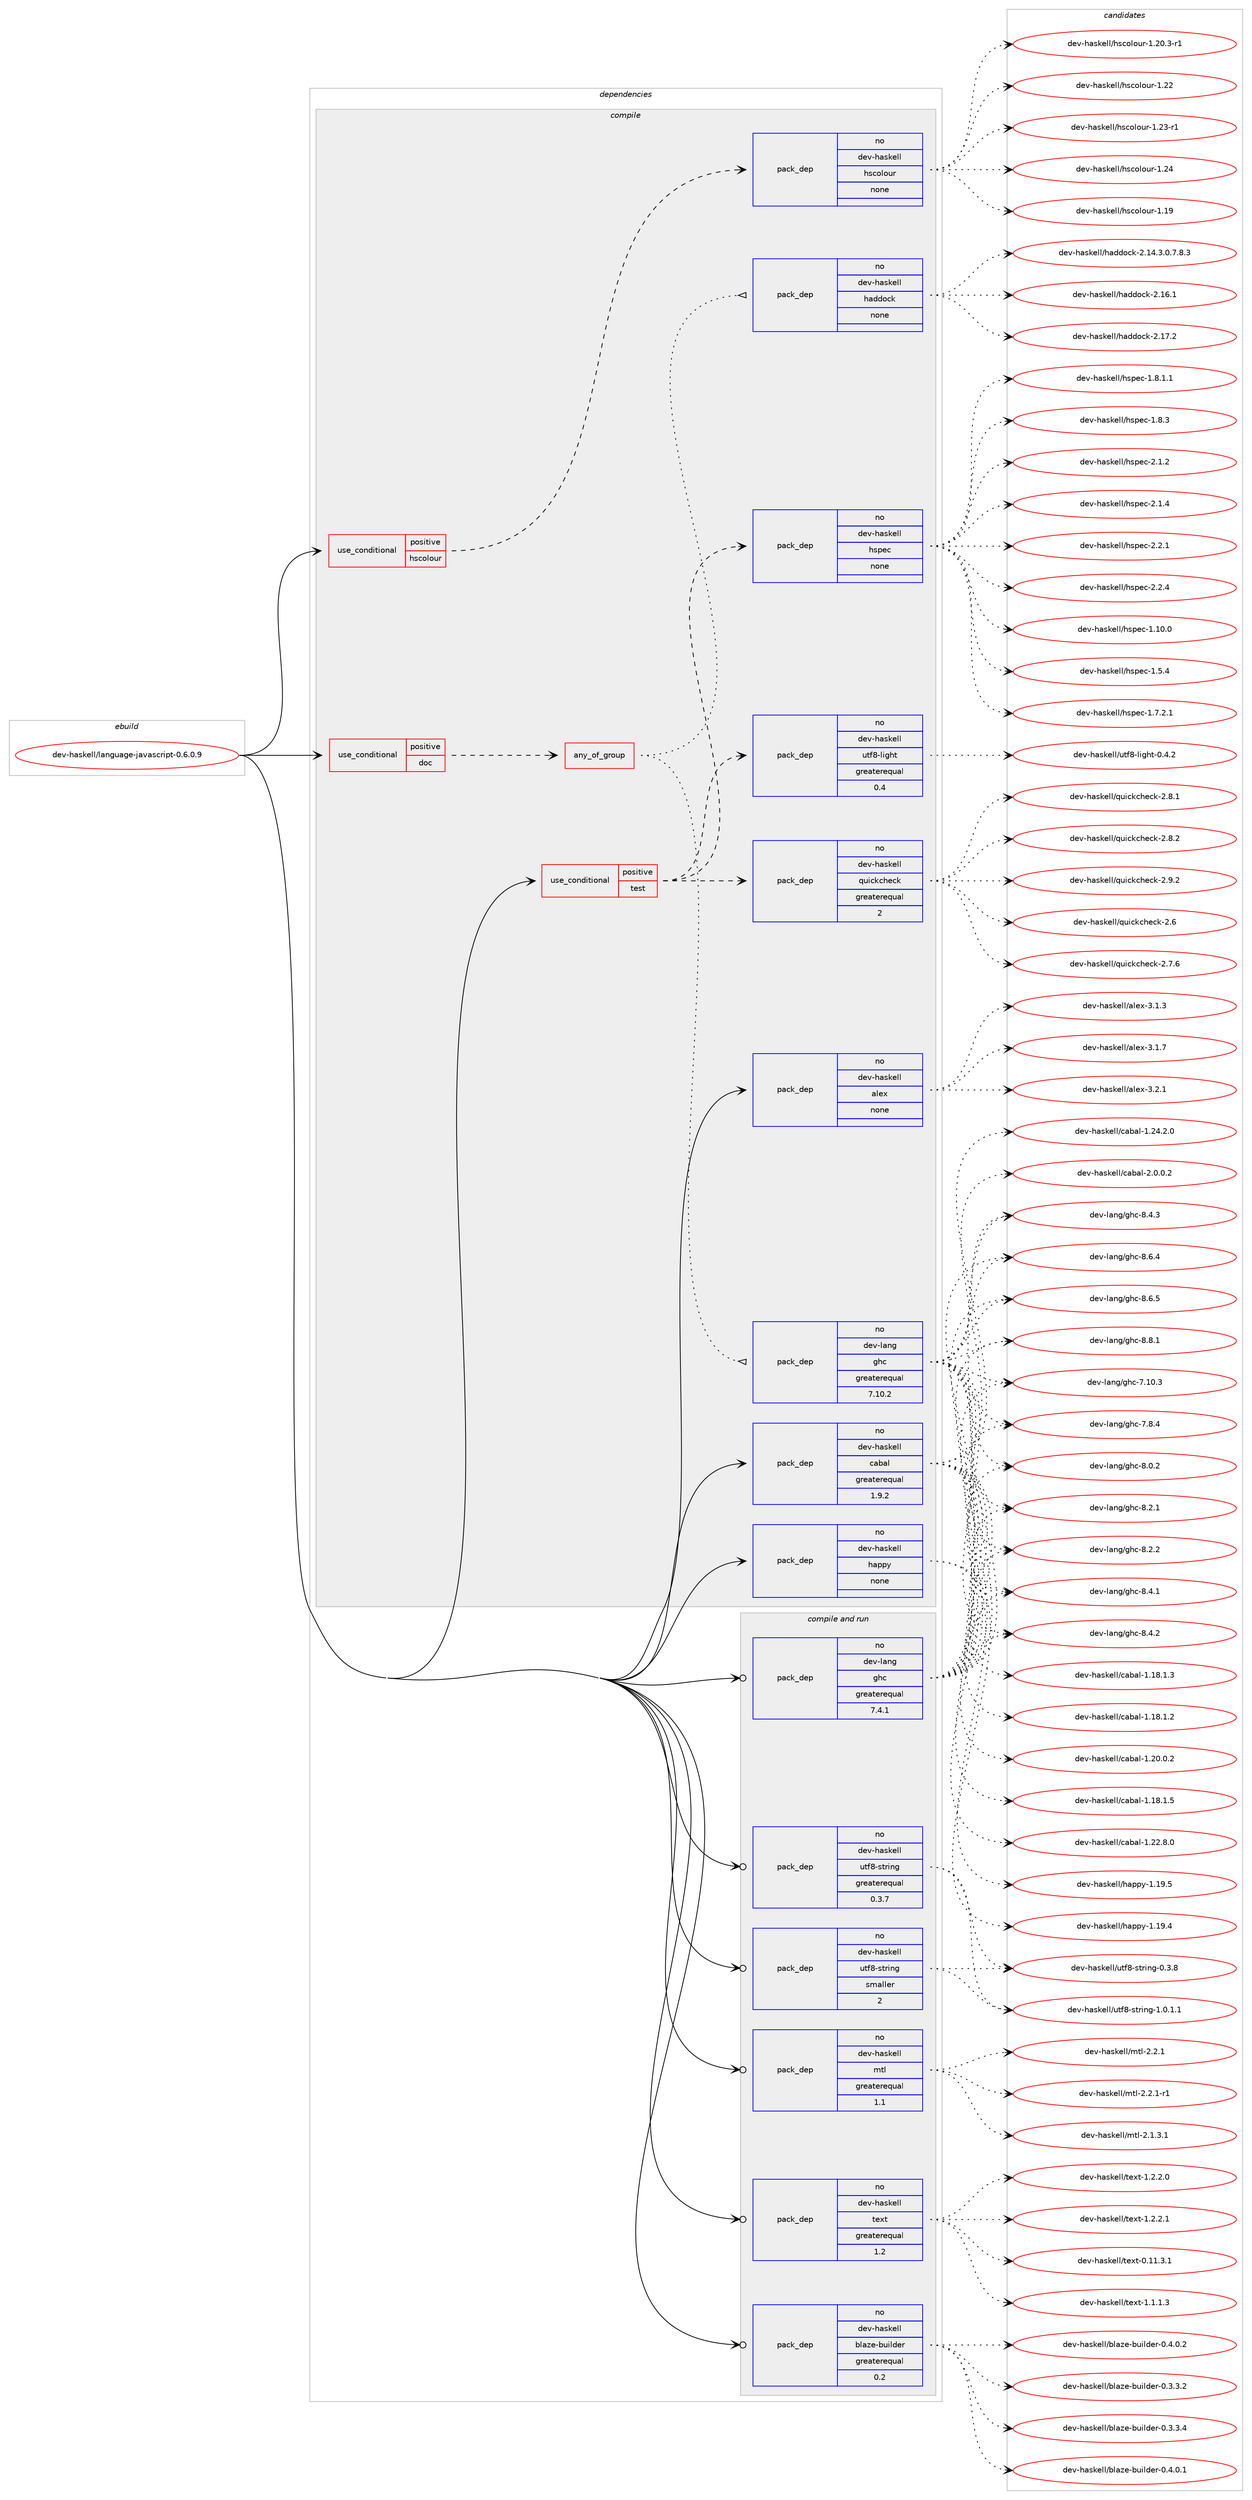 digraph prolog {

# *************
# Graph options
# *************

newrank=true;
concentrate=true;
compound=true;
graph [rankdir=LR,fontname=Helvetica,fontsize=10,ranksep=1.5];#, ranksep=2.5, nodesep=0.2];
edge  [arrowhead=vee];
node  [fontname=Helvetica,fontsize=10];

# **********
# The ebuild
# **********

subgraph cluster_leftcol {
color=gray;
rank=same;
label=<<i>ebuild</i>>;
id [label="dev-haskell/language-javascript-0.6.0.9", color=red, width=4, href="../dev-haskell/language-javascript-0.6.0.9.svg"];
}

# ****************
# The dependencies
# ****************

subgraph cluster_midcol {
color=gray;
label=<<i>dependencies</i>>;
subgraph cluster_compile {
fillcolor="#eeeeee";
style=filled;
label=<<i>compile</i>>;
subgraph cond126491 {
dependency537507 [label=<<TABLE BORDER="0" CELLBORDER="1" CELLSPACING="0" CELLPADDING="4"><TR><TD ROWSPAN="3" CELLPADDING="10">use_conditional</TD></TR><TR><TD>positive</TD></TR><TR><TD>doc</TD></TR></TABLE>>, shape=none, color=red];
subgraph any10119 {
dependency537508 [label=<<TABLE BORDER="0" CELLBORDER="1" CELLSPACING="0" CELLPADDING="4"><TR><TD CELLPADDING="10">any_of_group</TD></TR></TABLE>>, shape=none, color=red];subgraph pack400540 {
dependency537509 [label=<<TABLE BORDER="0" CELLBORDER="1" CELLSPACING="0" CELLPADDING="4" WIDTH="220"><TR><TD ROWSPAN="6" CELLPADDING="30">pack_dep</TD></TR><TR><TD WIDTH="110">no</TD></TR><TR><TD>dev-haskell</TD></TR><TR><TD>haddock</TD></TR><TR><TD>none</TD></TR><TR><TD></TD></TR></TABLE>>, shape=none, color=blue];
}
dependency537508:e -> dependency537509:w [weight=20,style="dotted",arrowhead="oinv"];
subgraph pack400541 {
dependency537510 [label=<<TABLE BORDER="0" CELLBORDER="1" CELLSPACING="0" CELLPADDING="4" WIDTH="220"><TR><TD ROWSPAN="6" CELLPADDING="30">pack_dep</TD></TR><TR><TD WIDTH="110">no</TD></TR><TR><TD>dev-lang</TD></TR><TR><TD>ghc</TD></TR><TR><TD>greaterequal</TD></TR><TR><TD>7.10.2</TD></TR></TABLE>>, shape=none, color=blue];
}
dependency537508:e -> dependency537510:w [weight=20,style="dotted",arrowhead="oinv"];
}
dependency537507:e -> dependency537508:w [weight=20,style="dashed",arrowhead="vee"];
}
id:e -> dependency537507:w [weight=20,style="solid",arrowhead="vee"];
subgraph cond126492 {
dependency537511 [label=<<TABLE BORDER="0" CELLBORDER="1" CELLSPACING="0" CELLPADDING="4"><TR><TD ROWSPAN="3" CELLPADDING="10">use_conditional</TD></TR><TR><TD>positive</TD></TR><TR><TD>hscolour</TD></TR></TABLE>>, shape=none, color=red];
subgraph pack400542 {
dependency537512 [label=<<TABLE BORDER="0" CELLBORDER="1" CELLSPACING="0" CELLPADDING="4" WIDTH="220"><TR><TD ROWSPAN="6" CELLPADDING="30">pack_dep</TD></TR><TR><TD WIDTH="110">no</TD></TR><TR><TD>dev-haskell</TD></TR><TR><TD>hscolour</TD></TR><TR><TD>none</TD></TR><TR><TD></TD></TR></TABLE>>, shape=none, color=blue];
}
dependency537511:e -> dependency537512:w [weight=20,style="dashed",arrowhead="vee"];
}
id:e -> dependency537511:w [weight=20,style="solid",arrowhead="vee"];
subgraph cond126493 {
dependency537513 [label=<<TABLE BORDER="0" CELLBORDER="1" CELLSPACING="0" CELLPADDING="4"><TR><TD ROWSPAN="3" CELLPADDING="10">use_conditional</TD></TR><TR><TD>positive</TD></TR><TR><TD>test</TD></TR></TABLE>>, shape=none, color=red];
subgraph pack400543 {
dependency537514 [label=<<TABLE BORDER="0" CELLBORDER="1" CELLSPACING="0" CELLPADDING="4" WIDTH="220"><TR><TD ROWSPAN="6" CELLPADDING="30">pack_dep</TD></TR><TR><TD WIDTH="110">no</TD></TR><TR><TD>dev-haskell</TD></TR><TR><TD>hspec</TD></TR><TR><TD>none</TD></TR><TR><TD></TD></TR></TABLE>>, shape=none, color=blue];
}
dependency537513:e -> dependency537514:w [weight=20,style="dashed",arrowhead="vee"];
subgraph pack400544 {
dependency537515 [label=<<TABLE BORDER="0" CELLBORDER="1" CELLSPACING="0" CELLPADDING="4" WIDTH="220"><TR><TD ROWSPAN="6" CELLPADDING="30">pack_dep</TD></TR><TR><TD WIDTH="110">no</TD></TR><TR><TD>dev-haskell</TD></TR><TR><TD>quickcheck</TD></TR><TR><TD>greaterequal</TD></TR><TR><TD>2</TD></TR></TABLE>>, shape=none, color=blue];
}
dependency537513:e -> dependency537515:w [weight=20,style="dashed",arrowhead="vee"];
subgraph pack400545 {
dependency537516 [label=<<TABLE BORDER="0" CELLBORDER="1" CELLSPACING="0" CELLPADDING="4" WIDTH="220"><TR><TD ROWSPAN="6" CELLPADDING="30">pack_dep</TD></TR><TR><TD WIDTH="110">no</TD></TR><TR><TD>dev-haskell</TD></TR><TR><TD>utf8-light</TD></TR><TR><TD>greaterequal</TD></TR><TR><TD>0.4</TD></TR></TABLE>>, shape=none, color=blue];
}
dependency537513:e -> dependency537516:w [weight=20,style="dashed",arrowhead="vee"];
}
id:e -> dependency537513:w [weight=20,style="solid",arrowhead="vee"];
subgraph pack400546 {
dependency537517 [label=<<TABLE BORDER="0" CELLBORDER="1" CELLSPACING="0" CELLPADDING="4" WIDTH="220"><TR><TD ROWSPAN="6" CELLPADDING="30">pack_dep</TD></TR><TR><TD WIDTH="110">no</TD></TR><TR><TD>dev-haskell</TD></TR><TR><TD>alex</TD></TR><TR><TD>none</TD></TR><TR><TD></TD></TR></TABLE>>, shape=none, color=blue];
}
id:e -> dependency537517:w [weight=20,style="solid",arrowhead="vee"];
subgraph pack400547 {
dependency537518 [label=<<TABLE BORDER="0" CELLBORDER="1" CELLSPACING="0" CELLPADDING="4" WIDTH="220"><TR><TD ROWSPAN="6" CELLPADDING="30">pack_dep</TD></TR><TR><TD WIDTH="110">no</TD></TR><TR><TD>dev-haskell</TD></TR><TR><TD>cabal</TD></TR><TR><TD>greaterequal</TD></TR><TR><TD>1.9.2</TD></TR></TABLE>>, shape=none, color=blue];
}
id:e -> dependency537518:w [weight=20,style="solid",arrowhead="vee"];
subgraph pack400548 {
dependency537519 [label=<<TABLE BORDER="0" CELLBORDER="1" CELLSPACING="0" CELLPADDING="4" WIDTH="220"><TR><TD ROWSPAN="6" CELLPADDING="30">pack_dep</TD></TR><TR><TD WIDTH="110">no</TD></TR><TR><TD>dev-haskell</TD></TR><TR><TD>happy</TD></TR><TR><TD>none</TD></TR><TR><TD></TD></TR></TABLE>>, shape=none, color=blue];
}
id:e -> dependency537519:w [weight=20,style="solid",arrowhead="vee"];
}
subgraph cluster_compileandrun {
fillcolor="#eeeeee";
style=filled;
label=<<i>compile and run</i>>;
subgraph pack400549 {
dependency537520 [label=<<TABLE BORDER="0" CELLBORDER="1" CELLSPACING="0" CELLPADDING="4" WIDTH="220"><TR><TD ROWSPAN="6" CELLPADDING="30">pack_dep</TD></TR><TR><TD WIDTH="110">no</TD></TR><TR><TD>dev-haskell</TD></TR><TR><TD>blaze-builder</TD></TR><TR><TD>greaterequal</TD></TR><TR><TD>0.2</TD></TR></TABLE>>, shape=none, color=blue];
}
id:e -> dependency537520:w [weight=20,style="solid",arrowhead="odotvee"];
subgraph pack400550 {
dependency537521 [label=<<TABLE BORDER="0" CELLBORDER="1" CELLSPACING="0" CELLPADDING="4" WIDTH="220"><TR><TD ROWSPAN="6" CELLPADDING="30">pack_dep</TD></TR><TR><TD WIDTH="110">no</TD></TR><TR><TD>dev-haskell</TD></TR><TR><TD>mtl</TD></TR><TR><TD>greaterequal</TD></TR><TR><TD>1.1</TD></TR></TABLE>>, shape=none, color=blue];
}
id:e -> dependency537521:w [weight=20,style="solid",arrowhead="odotvee"];
subgraph pack400551 {
dependency537522 [label=<<TABLE BORDER="0" CELLBORDER="1" CELLSPACING="0" CELLPADDING="4" WIDTH="220"><TR><TD ROWSPAN="6" CELLPADDING="30">pack_dep</TD></TR><TR><TD WIDTH="110">no</TD></TR><TR><TD>dev-haskell</TD></TR><TR><TD>text</TD></TR><TR><TD>greaterequal</TD></TR><TR><TD>1.2</TD></TR></TABLE>>, shape=none, color=blue];
}
id:e -> dependency537522:w [weight=20,style="solid",arrowhead="odotvee"];
subgraph pack400552 {
dependency537523 [label=<<TABLE BORDER="0" CELLBORDER="1" CELLSPACING="0" CELLPADDING="4" WIDTH="220"><TR><TD ROWSPAN="6" CELLPADDING="30">pack_dep</TD></TR><TR><TD WIDTH="110">no</TD></TR><TR><TD>dev-haskell</TD></TR><TR><TD>utf8-string</TD></TR><TR><TD>greaterequal</TD></TR><TR><TD>0.3.7</TD></TR></TABLE>>, shape=none, color=blue];
}
id:e -> dependency537523:w [weight=20,style="solid",arrowhead="odotvee"];
subgraph pack400553 {
dependency537524 [label=<<TABLE BORDER="0" CELLBORDER="1" CELLSPACING="0" CELLPADDING="4" WIDTH="220"><TR><TD ROWSPAN="6" CELLPADDING="30">pack_dep</TD></TR><TR><TD WIDTH="110">no</TD></TR><TR><TD>dev-haskell</TD></TR><TR><TD>utf8-string</TD></TR><TR><TD>smaller</TD></TR><TR><TD>2</TD></TR></TABLE>>, shape=none, color=blue];
}
id:e -> dependency537524:w [weight=20,style="solid",arrowhead="odotvee"];
subgraph pack400554 {
dependency537525 [label=<<TABLE BORDER="0" CELLBORDER="1" CELLSPACING="0" CELLPADDING="4" WIDTH="220"><TR><TD ROWSPAN="6" CELLPADDING="30">pack_dep</TD></TR><TR><TD WIDTH="110">no</TD></TR><TR><TD>dev-lang</TD></TR><TR><TD>ghc</TD></TR><TR><TD>greaterequal</TD></TR><TR><TD>7.4.1</TD></TR></TABLE>>, shape=none, color=blue];
}
id:e -> dependency537525:w [weight=20,style="solid",arrowhead="odotvee"];
}
subgraph cluster_run {
fillcolor="#eeeeee";
style=filled;
label=<<i>run</i>>;
}
}

# **************
# The candidates
# **************

subgraph cluster_choices {
rank=same;
color=gray;
label=<<i>candidates</i>>;

subgraph choice400540 {
color=black;
nodesep=1;
choice1001011184510497115107101108108471049710010011199107455046495246514648465546564651 [label="dev-haskell/haddock-2.14.3.0.7.8.3", color=red, width=4,href="../dev-haskell/haddock-2.14.3.0.7.8.3.svg"];
choice100101118451049711510710110810847104971001001119910745504649544649 [label="dev-haskell/haddock-2.16.1", color=red, width=4,href="../dev-haskell/haddock-2.16.1.svg"];
choice100101118451049711510710110810847104971001001119910745504649554650 [label="dev-haskell/haddock-2.17.2", color=red, width=4,href="../dev-haskell/haddock-2.17.2.svg"];
dependency537509:e -> choice1001011184510497115107101108108471049710010011199107455046495246514648465546564651:w [style=dotted,weight="100"];
dependency537509:e -> choice100101118451049711510710110810847104971001001119910745504649544649:w [style=dotted,weight="100"];
dependency537509:e -> choice100101118451049711510710110810847104971001001119910745504649554650:w [style=dotted,weight="100"];
}
subgraph choice400541 {
color=black;
nodesep=1;
choice1001011184510897110103471031049945554649484651 [label="dev-lang/ghc-7.10.3", color=red, width=4,href="../dev-lang/ghc-7.10.3.svg"];
choice10010111845108971101034710310499455546564652 [label="dev-lang/ghc-7.8.4", color=red, width=4,href="../dev-lang/ghc-7.8.4.svg"];
choice10010111845108971101034710310499455646484650 [label="dev-lang/ghc-8.0.2", color=red, width=4,href="../dev-lang/ghc-8.0.2.svg"];
choice10010111845108971101034710310499455646504649 [label="dev-lang/ghc-8.2.1", color=red, width=4,href="../dev-lang/ghc-8.2.1.svg"];
choice10010111845108971101034710310499455646504650 [label="dev-lang/ghc-8.2.2", color=red, width=4,href="../dev-lang/ghc-8.2.2.svg"];
choice10010111845108971101034710310499455646524649 [label="dev-lang/ghc-8.4.1", color=red, width=4,href="../dev-lang/ghc-8.4.1.svg"];
choice10010111845108971101034710310499455646524650 [label="dev-lang/ghc-8.4.2", color=red, width=4,href="../dev-lang/ghc-8.4.2.svg"];
choice10010111845108971101034710310499455646524651 [label="dev-lang/ghc-8.4.3", color=red, width=4,href="../dev-lang/ghc-8.4.3.svg"];
choice10010111845108971101034710310499455646544652 [label="dev-lang/ghc-8.6.4", color=red, width=4,href="../dev-lang/ghc-8.6.4.svg"];
choice10010111845108971101034710310499455646544653 [label="dev-lang/ghc-8.6.5", color=red, width=4,href="../dev-lang/ghc-8.6.5.svg"];
choice10010111845108971101034710310499455646564649 [label="dev-lang/ghc-8.8.1", color=red, width=4,href="../dev-lang/ghc-8.8.1.svg"];
dependency537510:e -> choice1001011184510897110103471031049945554649484651:w [style=dotted,weight="100"];
dependency537510:e -> choice10010111845108971101034710310499455546564652:w [style=dotted,weight="100"];
dependency537510:e -> choice10010111845108971101034710310499455646484650:w [style=dotted,weight="100"];
dependency537510:e -> choice10010111845108971101034710310499455646504649:w [style=dotted,weight="100"];
dependency537510:e -> choice10010111845108971101034710310499455646504650:w [style=dotted,weight="100"];
dependency537510:e -> choice10010111845108971101034710310499455646524649:w [style=dotted,weight="100"];
dependency537510:e -> choice10010111845108971101034710310499455646524650:w [style=dotted,weight="100"];
dependency537510:e -> choice10010111845108971101034710310499455646524651:w [style=dotted,weight="100"];
dependency537510:e -> choice10010111845108971101034710310499455646544652:w [style=dotted,weight="100"];
dependency537510:e -> choice10010111845108971101034710310499455646544653:w [style=dotted,weight="100"];
dependency537510:e -> choice10010111845108971101034710310499455646564649:w [style=dotted,weight="100"];
}
subgraph choice400542 {
color=black;
nodesep=1;
choice100101118451049711510710110810847104115991111081111171144549464957 [label="dev-haskell/hscolour-1.19", color=red, width=4,href="../dev-haskell/hscolour-1.19.svg"];
choice10010111845104971151071011081084710411599111108111117114454946504846514511449 [label="dev-haskell/hscolour-1.20.3-r1", color=red, width=4,href="../dev-haskell/hscolour-1.20.3-r1.svg"];
choice100101118451049711510710110810847104115991111081111171144549465050 [label="dev-haskell/hscolour-1.22", color=red, width=4,href="../dev-haskell/hscolour-1.22.svg"];
choice1001011184510497115107101108108471041159911110811111711445494650514511449 [label="dev-haskell/hscolour-1.23-r1", color=red, width=4,href="../dev-haskell/hscolour-1.23-r1.svg"];
choice100101118451049711510710110810847104115991111081111171144549465052 [label="dev-haskell/hscolour-1.24", color=red, width=4,href="../dev-haskell/hscolour-1.24.svg"];
dependency537512:e -> choice100101118451049711510710110810847104115991111081111171144549464957:w [style=dotted,weight="100"];
dependency537512:e -> choice10010111845104971151071011081084710411599111108111117114454946504846514511449:w [style=dotted,weight="100"];
dependency537512:e -> choice100101118451049711510710110810847104115991111081111171144549465050:w [style=dotted,weight="100"];
dependency537512:e -> choice1001011184510497115107101108108471041159911110811111711445494650514511449:w [style=dotted,weight="100"];
dependency537512:e -> choice100101118451049711510710110810847104115991111081111171144549465052:w [style=dotted,weight="100"];
}
subgraph choice400543 {
color=black;
nodesep=1;
choice1001011184510497115107101108108471041151121019945494649484648 [label="dev-haskell/hspec-1.10.0", color=red, width=4,href="../dev-haskell/hspec-1.10.0.svg"];
choice10010111845104971151071011081084710411511210199454946534652 [label="dev-haskell/hspec-1.5.4", color=red, width=4,href="../dev-haskell/hspec-1.5.4.svg"];
choice100101118451049711510710110810847104115112101994549465546504649 [label="dev-haskell/hspec-1.7.2.1", color=red, width=4,href="../dev-haskell/hspec-1.7.2.1.svg"];
choice100101118451049711510710110810847104115112101994549465646494649 [label="dev-haskell/hspec-1.8.1.1", color=red, width=4,href="../dev-haskell/hspec-1.8.1.1.svg"];
choice10010111845104971151071011081084710411511210199454946564651 [label="dev-haskell/hspec-1.8.3", color=red, width=4,href="../dev-haskell/hspec-1.8.3.svg"];
choice10010111845104971151071011081084710411511210199455046494650 [label="dev-haskell/hspec-2.1.2", color=red, width=4,href="../dev-haskell/hspec-2.1.2.svg"];
choice10010111845104971151071011081084710411511210199455046494652 [label="dev-haskell/hspec-2.1.4", color=red, width=4,href="../dev-haskell/hspec-2.1.4.svg"];
choice10010111845104971151071011081084710411511210199455046504649 [label="dev-haskell/hspec-2.2.1", color=red, width=4,href="../dev-haskell/hspec-2.2.1.svg"];
choice10010111845104971151071011081084710411511210199455046504652 [label="dev-haskell/hspec-2.2.4", color=red, width=4,href="../dev-haskell/hspec-2.2.4.svg"];
dependency537514:e -> choice1001011184510497115107101108108471041151121019945494649484648:w [style=dotted,weight="100"];
dependency537514:e -> choice10010111845104971151071011081084710411511210199454946534652:w [style=dotted,weight="100"];
dependency537514:e -> choice100101118451049711510710110810847104115112101994549465546504649:w [style=dotted,weight="100"];
dependency537514:e -> choice100101118451049711510710110810847104115112101994549465646494649:w [style=dotted,weight="100"];
dependency537514:e -> choice10010111845104971151071011081084710411511210199454946564651:w [style=dotted,weight="100"];
dependency537514:e -> choice10010111845104971151071011081084710411511210199455046494650:w [style=dotted,weight="100"];
dependency537514:e -> choice10010111845104971151071011081084710411511210199455046494652:w [style=dotted,weight="100"];
dependency537514:e -> choice10010111845104971151071011081084710411511210199455046504649:w [style=dotted,weight="100"];
dependency537514:e -> choice10010111845104971151071011081084710411511210199455046504652:w [style=dotted,weight="100"];
}
subgraph choice400544 {
color=black;
nodesep=1;
choice10010111845104971151071011081084711311710599107991041019910745504654 [label="dev-haskell/quickcheck-2.6", color=red, width=4,href="../dev-haskell/quickcheck-2.6.svg"];
choice100101118451049711510710110810847113117105991079910410199107455046554654 [label="dev-haskell/quickcheck-2.7.6", color=red, width=4,href="../dev-haskell/quickcheck-2.7.6.svg"];
choice100101118451049711510710110810847113117105991079910410199107455046564649 [label="dev-haskell/quickcheck-2.8.1", color=red, width=4,href="../dev-haskell/quickcheck-2.8.1.svg"];
choice100101118451049711510710110810847113117105991079910410199107455046564650 [label="dev-haskell/quickcheck-2.8.2", color=red, width=4,href="../dev-haskell/quickcheck-2.8.2.svg"];
choice100101118451049711510710110810847113117105991079910410199107455046574650 [label="dev-haskell/quickcheck-2.9.2", color=red, width=4,href="../dev-haskell/quickcheck-2.9.2.svg"];
dependency537515:e -> choice10010111845104971151071011081084711311710599107991041019910745504654:w [style=dotted,weight="100"];
dependency537515:e -> choice100101118451049711510710110810847113117105991079910410199107455046554654:w [style=dotted,weight="100"];
dependency537515:e -> choice100101118451049711510710110810847113117105991079910410199107455046564649:w [style=dotted,weight="100"];
dependency537515:e -> choice100101118451049711510710110810847113117105991079910410199107455046564650:w [style=dotted,weight="100"];
dependency537515:e -> choice100101118451049711510710110810847113117105991079910410199107455046574650:w [style=dotted,weight="100"];
}
subgraph choice400545 {
color=black;
nodesep=1;
choice1001011184510497115107101108108471171161025645108105103104116454846524650 [label="dev-haskell/utf8-light-0.4.2", color=red, width=4,href="../dev-haskell/utf8-light-0.4.2.svg"];
dependency537516:e -> choice1001011184510497115107101108108471171161025645108105103104116454846524650:w [style=dotted,weight="100"];
}
subgraph choice400546 {
color=black;
nodesep=1;
choice10010111845104971151071011081084797108101120455146494651 [label="dev-haskell/alex-3.1.3", color=red, width=4,href="../dev-haskell/alex-3.1.3.svg"];
choice10010111845104971151071011081084797108101120455146494655 [label="dev-haskell/alex-3.1.7", color=red, width=4,href="../dev-haskell/alex-3.1.7.svg"];
choice10010111845104971151071011081084797108101120455146504649 [label="dev-haskell/alex-3.2.1", color=red, width=4,href="../dev-haskell/alex-3.2.1.svg"];
dependency537517:e -> choice10010111845104971151071011081084797108101120455146494651:w [style=dotted,weight="100"];
dependency537517:e -> choice10010111845104971151071011081084797108101120455146494655:w [style=dotted,weight="100"];
dependency537517:e -> choice10010111845104971151071011081084797108101120455146504649:w [style=dotted,weight="100"];
}
subgraph choice400547 {
color=black;
nodesep=1;
choice10010111845104971151071011081084799979897108454946495646494650 [label="dev-haskell/cabal-1.18.1.2", color=red, width=4,href="../dev-haskell/cabal-1.18.1.2.svg"];
choice10010111845104971151071011081084799979897108454946495646494651 [label="dev-haskell/cabal-1.18.1.3", color=red, width=4,href="../dev-haskell/cabal-1.18.1.3.svg"];
choice10010111845104971151071011081084799979897108454946495646494653 [label="dev-haskell/cabal-1.18.1.5", color=red, width=4,href="../dev-haskell/cabal-1.18.1.5.svg"];
choice10010111845104971151071011081084799979897108454946504846484650 [label="dev-haskell/cabal-1.20.0.2", color=red, width=4,href="../dev-haskell/cabal-1.20.0.2.svg"];
choice10010111845104971151071011081084799979897108454946505046564648 [label="dev-haskell/cabal-1.22.8.0", color=red, width=4,href="../dev-haskell/cabal-1.22.8.0.svg"];
choice10010111845104971151071011081084799979897108454946505246504648 [label="dev-haskell/cabal-1.24.2.0", color=red, width=4,href="../dev-haskell/cabal-1.24.2.0.svg"];
choice100101118451049711510710110810847999798971084550464846484650 [label="dev-haskell/cabal-2.0.0.2", color=red, width=4,href="../dev-haskell/cabal-2.0.0.2.svg"];
dependency537518:e -> choice10010111845104971151071011081084799979897108454946495646494650:w [style=dotted,weight="100"];
dependency537518:e -> choice10010111845104971151071011081084799979897108454946495646494651:w [style=dotted,weight="100"];
dependency537518:e -> choice10010111845104971151071011081084799979897108454946495646494653:w [style=dotted,weight="100"];
dependency537518:e -> choice10010111845104971151071011081084799979897108454946504846484650:w [style=dotted,weight="100"];
dependency537518:e -> choice10010111845104971151071011081084799979897108454946505046564648:w [style=dotted,weight="100"];
dependency537518:e -> choice10010111845104971151071011081084799979897108454946505246504648:w [style=dotted,weight="100"];
dependency537518:e -> choice100101118451049711510710110810847999798971084550464846484650:w [style=dotted,weight="100"];
}
subgraph choice400548 {
color=black;
nodesep=1;
choice1001011184510497115107101108108471049711211212145494649574652 [label="dev-haskell/happy-1.19.4", color=red, width=4,href="../dev-haskell/happy-1.19.4.svg"];
choice1001011184510497115107101108108471049711211212145494649574653 [label="dev-haskell/happy-1.19.5", color=red, width=4,href="../dev-haskell/happy-1.19.5.svg"];
dependency537519:e -> choice1001011184510497115107101108108471049711211212145494649574652:w [style=dotted,weight="100"];
dependency537519:e -> choice1001011184510497115107101108108471049711211212145494649574653:w [style=dotted,weight="100"];
}
subgraph choice400549 {
color=black;
nodesep=1;
choice100101118451049711510710110810847981089712210145981171051081001011144548465146514650 [label="dev-haskell/blaze-builder-0.3.3.2", color=red, width=4,href="../dev-haskell/blaze-builder-0.3.3.2.svg"];
choice100101118451049711510710110810847981089712210145981171051081001011144548465146514652 [label="dev-haskell/blaze-builder-0.3.3.4", color=red, width=4,href="../dev-haskell/blaze-builder-0.3.3.4.svg"];
choice100101118451049711510710110810847981089712210145981171051081001011144548465246484649 [label="dev-haskell/blaze-builder-0.4.0.1", color=red, width=4,href="../dev-haskell/blaze-builder-0.4.0.1.svg"];
choice100101118451049711510710110810847981089712210145981171051081001011144548465246484650 [label="dev-haskell/blaze-builder-0.4.0.2", color=red, width=4,href="../dev-haskell/blaze-builder-0.4.0.2.svg"];
dependency537520:e -> choice100101118451049711510710110810847981089712210145981171051081001011144548465146514650:w [style=dotted,weight="100"];
dependency537520:e -> choice100101118451049711510710110810847981089712210145981171051081001011144548465146514652:w [style=dotted,weight="100"];
dependency537520:e -> choice100101118451049711510710110810847981089712210145981171051081001011144548465246484649:w [style=dotted,weight="100"];
dependency537520:e -> choice100101118451049711510710110810847981089712210145981171051081001011144548465246484650:w [style=dotted,weight="100"];
}
subgraph choice400550 {
color=black;
nodesep=1;
choice1001011184510497115107101108108471091161084550464946514649 [label="dev-haskell/mtl-2.1.3.1", color=red, width=4,href="../dev-haskell/mtl-2.1.3.1.svg"];
choice100101118451049711510710110810847109116108455046504649 [label="dev-haskell/mtl-2.2.1", color=red, width=4,href="../dev-haskell/mtl-2.2.1.svg"];
choice1001011184510497115107101108108471091161084550465046494511449 [label="dev-haskell/mtl-2.2.1-r1", color=red, width=4,href="../dev-haskell/mtl-2.2.1-r1.svg"];
dependency537521:e -> choice1001011184510497115107101108108471091161084550464946514649:w [style=dotted,weight="100"];
dependency537521:e -> choice100101118451049711510710110810847109116108455046504649:w [style=dotted,weight="100"];
dependency537521:e -> choice1001011184510497115107101108108471091161084550465046494511449:w [style=dotted,weight="100"];
}
subgraph choice400551 {
color=black;
nodesep=1;
choice100101118451049711510710110810847116101120116454846494946514649 [label="dev-haskell/text-0.11.3.1", color=red, width=4,href="../dev-haskell/text-0.11.3.1.svg"];
choice1001011184510497115107101108108471161011201164549464946494651 [label="dev-haskell/text-1.1.1.3", color=red, width=4,href="../dev-haskell/text-1.1.1.3.svg"];
choice1001011184510497115107101108108471161011201164549465046504648 [label="dev-haskell/text-1.2.2.0", color=red, width=4,href="../dev-haskell/text-1.2.2.0.svg"];
choice1001011184510497115107101108108471161011201164549465046504649 [label="dev-haskell/text-1.2.2.1", color=red, width=4,href="../dev-haskell/text-1.2.2.1.svg"];
dependency537522:e -> choice100101118451049711510710110810847116101120116454846494946514649:w [style=dotted,weight="100"];
dependency537522:e -> choice1001011184510497115107101108108471161011201164549464946494651:w [style=dotted,weight="100"];
dependency537522:e -> choice1001011184510497115107101108108471161011201164549465046504648:w [style=dotted,weight="100"];
dependency537522:e -> choice1001011184510497115107101108108471161011201164549465046504649:w [style=dotted,weight="100"];
}
subgraph choice400552 {
color=black;
nodesep=1;
choice1001011184510497115107101108108471171161025645115116114105110103454846514656 [label="dev-haskell/utf8-string-0.3.8", color=red, width=4,href="../dev-haskell/utf8-string-0.3.8.svg"];
choice10010111845104971151071011081084711711610256451151161141051101034549464846494649 [label="dev-haskell/utf8-string-1.0.1.1", color=red, width=4,href="../dev-haskell/utf8-string-1.0.1.1.svg"];
dependency537523:e -> choice1001011184510497115107101108108471171161025645115116114105110103454846514656:w [style=dotted,weight="100"];
dependency537523:e -> choice10010111845104971151071011081084711711610256451151161141051101034549464846494649:w [style=dotted,weight="100"];
}
subgraph choice400553 {
color=black;
nodesep=1;
choice1001011184510497115107101108108471171161025645115116114105110103454846514656 [label="dev-haskell/utf8-string-0.3.8", color=red, width=4,href="../dev-haskell/utf8-string-0.3.8.svg"];
choice10010111845104971151071011081084711711610256451151161141051101034549464846494649 [label="dev-haskell/utf8-string-1.0.1.1", color=red, width=4,href="../dev-haskell/utf8-string-1.0.1.1.svg"];
dependency537524:e -> choice1001011184510497115107101108108471171161025645115116114105110103454846514656:w [style=dotted,weight="100"];
dependency537524:e -> choice10010111845104971151071011081084711711610256451151161141051101034549464846494649:w [style=dotted,weight="100"];
}
subgraph choice400554 {
color=black;
nodesep=1;
choice1001011184510897110103471031049945554649484651 [label="dev-lang/ghc-7.10.3", color=red, width=4,href="../dev-lang/ghc-7.10.3.svg"];
choice10010111845108971101034710310499455546564652 [label="dev-lang/ghc-7.8.4", color=red, width=4,href="../dev-lang/ghc-7.8.4.svg"];
choice10010111845108971101034710310499455646484650 [label="dev-lang/ghc-8.0.2", color=red, width=4,href="../dev-lang/ghc-8.0.2.svg"];
choice10010111845108971101034710310499455646504649 [label="dev-lang/ghc-8.2.1", color=red, width=4,href="../dev-lang/ghc-8.2.1.svg"];
choice10010111845108971101034710310499455646504650 [label="dev-lang/ghc-8.2.2", color=red, width=4,href="../dev-lang/ghc-8.2.2.svg"];
choice10010111845108971101034710310499455646524649 [label="dev-lang/ghc-8.4.1", color=red, width=4,href="../dev-lang/ghc-8.4.1.svg"];
choice10010111845108971101034710310499455646524650 [label="dev-lang/ghc-8.4.2", color=red, width=4,href="../dev-lang/ghc-8.4.2.svg"];
choice10010111845108971101034710310499455646524651 [label="dev-lang/ghc-8.4.3", color=red, width=4,href="../dev-lang/ghc-8.4.3.svg"];
choice10010111845108971101034710310499455646544652 [label="dev-lang/ghc-8.6.4", color=red, width=4,href="../dev-lang/ghc-8.6.4.svg"];
choice10010111845108971101034710310499455646544653 [label="dev-lang/ghc-8.6.5", color=red, width=4,href="../dev-lang/ghc-8.6.5.svg"];
choice10010111845108971101034710310499455646564649 [label="dev-lang/ghc-8.8.1", color=red, width=4,href="../dev-lang/ghc-8.8.1.svg"];
dependency537525:e -> choice1001011184510897110103471031049945554649484651:w [style=dotted,weight="100"];
dependency537525:e -> choice10010111845108971101034710310499455546564652:w [style=dotted,weight="100"];
dependency537525:e -> choice10010111845108971101034710310499455646484650:w [style=dotted,weight="100"];
dependency537525:e -> choice10010111845108971101034710310499455646504649:w [style=dotted,weight="100"];
dependency537525:e -> choice10010111845108971101034710310499455646504650:w [style=dotted,weight="100"];
dependency537525:e -> choice10010111845108971101034710310499455646524649:w [style=dotted,weight="100"];
dependency537525:e -> choice10010111845108971101034710310499455646524650:w [style=dotted,weight="100"];
dependency537525:e -> choice10010111845108971101034710310499455646524651:w [style=dotted,weight="100"];
dependency537525:e -> choice10010111845108971101034710310499455646544652:w [style=dotted,weight="100"];
dependency537525:e -> choice10010111845108971101034710310499455646544653:w [style=dotted,weight="100"];
dependency537525:e -> choice10010111845108971101034710310499455646564649:w [style=dotted,weight="100"];
}
}

}
